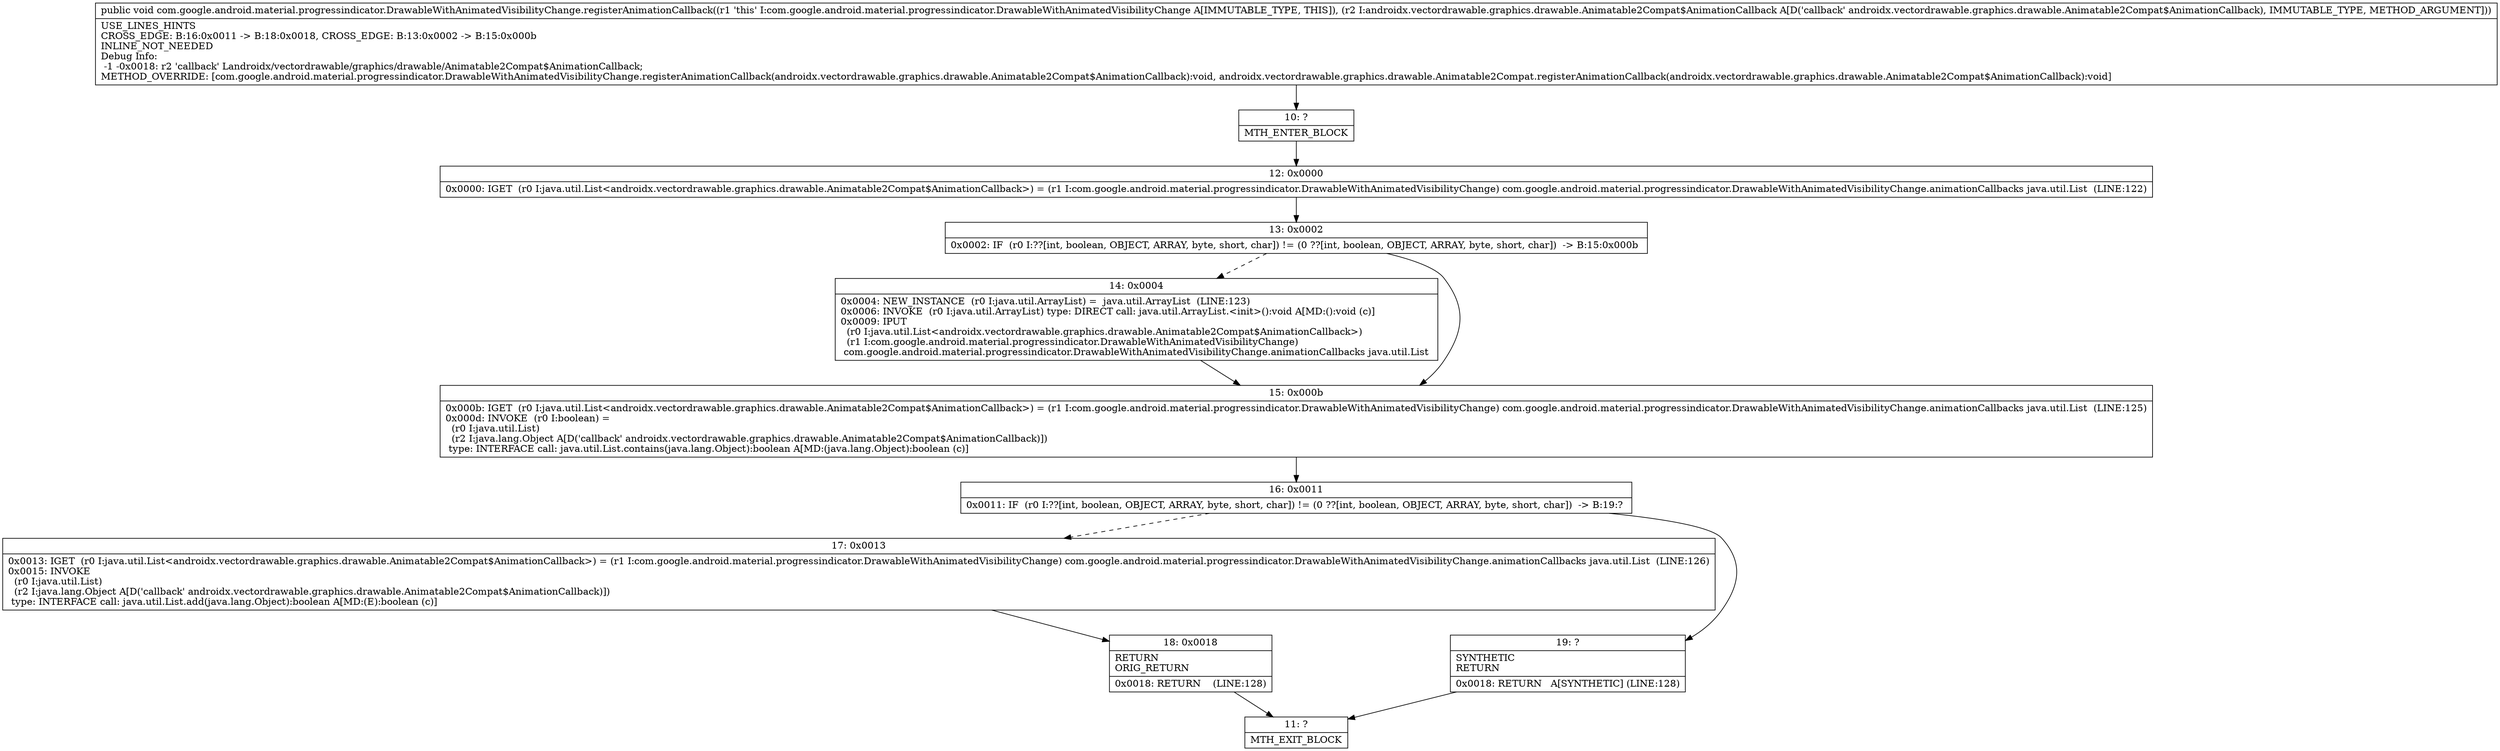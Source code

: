 digraph "CFG forcom.google.android.material.progressindicator.DrawableWithAnimatedVisibilityChange.registerAnimationCallback(Landroidx\/vectordrawable\/graphics\/drawable\/Animatable2Compat$AnimationCallback;)V" {
Node_10 [shape=record,label="{10\:\ ?|MTH_ENTER_BLOCK\l}"];
Node_12 [shape=record,label="{12\:\ 0x0000|0x0000: IGET  (r0 I:java.util.List\<androidx.vectordrawable.graphics.drawable.Animatable2Compat$AnimationCallback\>) = (r1 I:com.google.android.material.progressindicator.DrawableWithAnimatedVisibilityChange) com.google.android.material.progressindicator.DrawableWithAnimatedVisibilityChange.animationCallbacks java.util.List  (LINE:122)\l}"];
Node_13 [shape=record,label="{13\:\ 0x0002|0x0002: IF  (r0 I:??[int, boolean, OBJECT, ARRAY, byte, short, char]) != (0 ??[int, boolean, OBJECT, ARRAY, byte, short, char])  \-\> B:15:0x000b \l}"];
Node_14 [shape=record,label="{14\:\ 0x0004|0x0004: NEW_INSTANCE  (r0 I:java.util.ArrayList) =  java.util.ArrayList  (LINE:123)\l0x0006: INVOKE  (r0 I:java.util.ArrayList) type: DIRECT call: java.util.ArrayList.\<init\>():void A[MD:():void (c)]\l0x0009: IPUT  \l  (r0 I:java.util.List\<androidx.vectordrawable.graphics.drawable.Animatable2Compat$AnimationCallback\>)\l  (r1 I:com.google.android.material.progressindicator.DrawableWithAnimatedVisibilityChange)\l com.google.android.material.progressindicator.DrawableWithAnimatedVisibilityChange.animationCallbacks java.util.List \l}"];
Node_15 [shape=record,label="{15\:\ 0x000b|0x000b: IGET  (r0 I:java.util.List\<androidx.vectordrawable.graphics.drawable.Animatable2Compat$AnimationCallback\>) = (r1 I:com.google.android.material.progressindicator.DrawableWithAnimatedVisibilityChange) com.google.android.material.progressindicator.DrawableWithAnimatedVisibilityChange.animationCallbacks java.util.List  (LINE:125)\l0x000d: INVOKE  (r0 I:boolean) = \l  (r0 I:java.util.List)\l  (r2 I:java.lang.Object A[D('callback' androidx.vectordrawable.graphics.drawable.Animatable2Compat$AnimationCallback)])\l type: INTERFACE call: java.util.List.contains(java.lang.Object):boolean A[MD:(java.lang.Object):boolean (c)]\l}"];
Node_16 [shape=record,label="{16\:\ 0x0011|0x0011: IF  (r0 I:??[int, boolean, OBJECT, ARRAY, byte, short, char]) != (0 ??[int, boolean, OBJECT, ARRAY, byte, short, char])  \-\> B:19:? \l}"];
Node_17 [shape=record,label="{17\:\ 0x0013|0x0013: IGET  (r0 I:java.util.List\<androidx.vectordrawable.graphics.drawable.Animatable2Compat$AnimationCallback\>) = (r1 I:com.google.android.material.progressindicator.DrawableWithAnimatedVisibilityChange) com.google.android.material.progressindicator.DrawableWithAnimatedVisibilityChange.animationCallbacks java.util.List  (LINE:126)\l0x0015: INVOKE  \l  (r0 I:java.util.List)\l  (r2 I:java.lang.Object A[D('callback' androidx.vectordrawable.graphics.drawable.Animatable2Compat$AnimationCallback)])\l type: INTERFACE call: java.util.List.add(java.lang.Object):boolean A[MD:(E):boolean (c)]\l}"];
Node_18 [shape=record,label="{18\:\ 0x0018|RETURN\lORIG_RETURN\l|0x0018: RETURN    (LINE:128)\l}"];
Node_11 [shape=record,label="{11\:\ ?|MTH_EXIT_BLOCK\l}"];
Node_19 [shape=record,label="{19\:\ ?|SYNTHETIC\lRETURN\l|0x0018: RETURN   A[SYNTHETIC] (LINE:128)\l}"];
MethodNode[shape=record,label="{public void com.google.android.material.progressindicator.DrawableWithAnimatedVisibilityChange.registerAnimationCallback((r1 'this' I:com.google.android.material.progressindicator.DrawableWithAnimatedVisibilityChange A[IMMUTABLE_TYPE, THIS]), (r2 I:androidx.vectordrawable.graphics.drawable.Animatable2Compat$AnimationCallback A[D('callback' androidx.vectordrawable.graphics.drawable.Animatable2Compat$AnimationCallback), IMMUTABLE_TYPE, METHOD_ARGUMENT]))  | USE_LINES_HINTS\lCROSS_EDGE: B:16:0x0011 \-\> B:18:0x0018, CROSS_EDGE: B:13:0x0002 \-\> B:15:0x000b\lINLINE_NOT_NEEDED\lDebug Info:\l  \-1 \-0x0018: r2 'callback' Landroidx\/vectordrawable\/graphics\/drawable\/Animatable2Compat$AnimationCallback;\lMETHOD_OVERRIDE: [com.google.android.material.progressindicator.DrawableWithAnimatedVisibilityChange.registerAnimationCallback(androidx.vectordrawable.graphics.drawable.Animatable2Compat$AnimationCallback):void, androidx.vectordrawable.graphics.drawable.Animatable2Compat.registerAnimationCallback(androidx.vectordrawable.graphics.drawable.Animatable2Compat$AnimationCallback):void]\l}"];
MethodNode -> Node_10;Node_10 -> Node_12;
Node_12 -> Node_13;
Node_13 -> Node_14[style=dashed];
Node_13 -> Node_15;
Node_14 -> Node_15;
Node_15 -> Node_16;
Node_16 -> Node_17[style=dashed];
Node_16 -> Node_19;
Node_17 -> Node_18;
Node_18 -> Node_11;
Node_19 -> Node_11;
}

